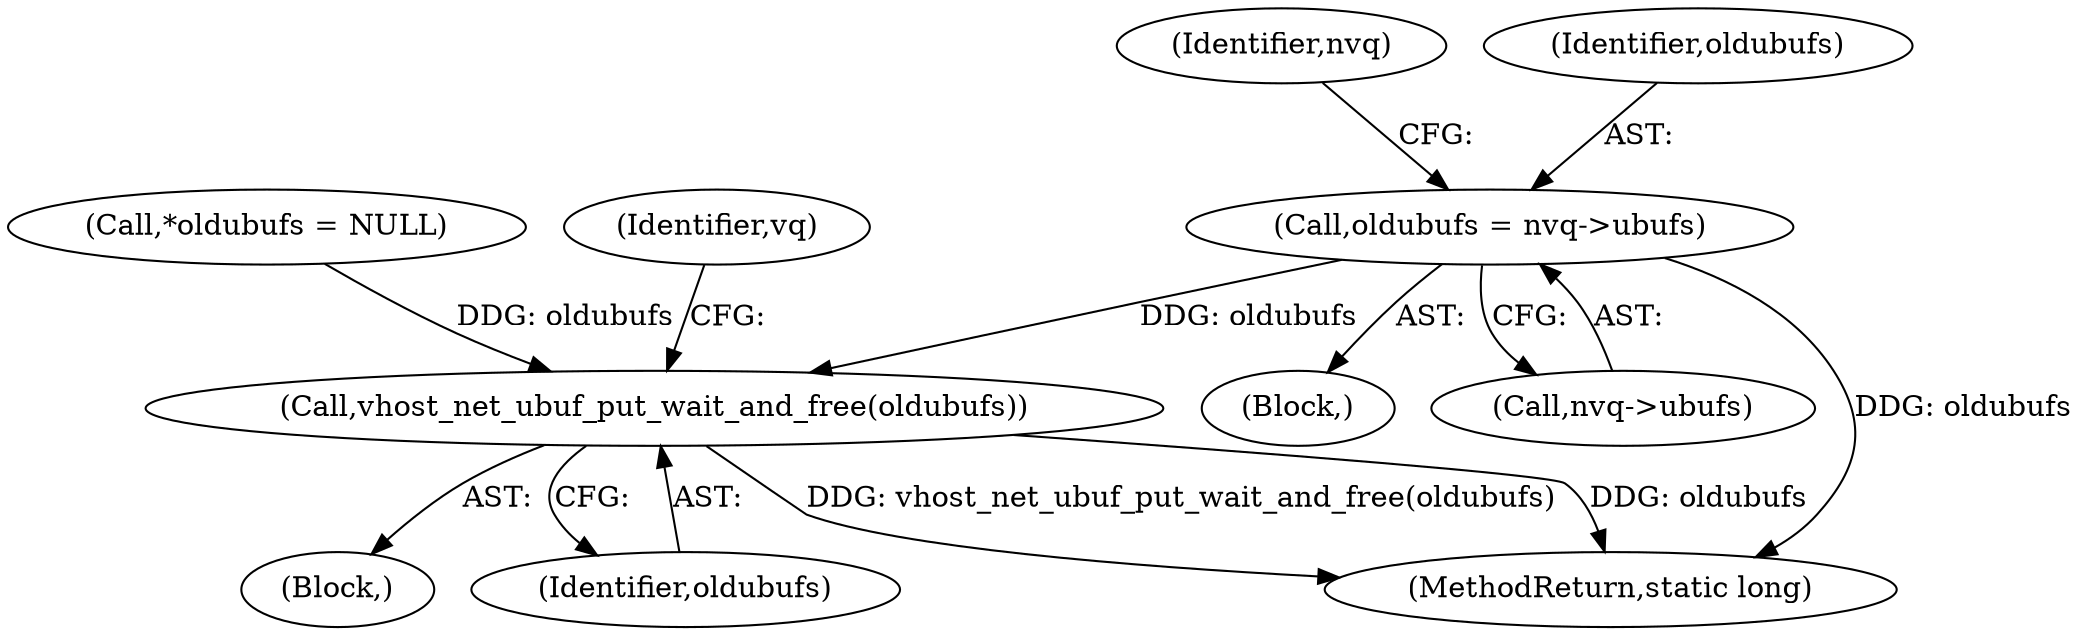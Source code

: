 digraph "0_linux_dd7633ecd553a5e304d349aa6f8eb8a0417098c5@pointer" {
"1000246" [label="(Call,oldubufs = nvq->ubufs)"];
"1000279" [label="(Call,vhost_net_ubuf_put_wait_and_free(oldubufs))"];
"1000347" [label="(MethodReturn,static long)"];
"1000113" [label="(Call,*oldubufs = NULL)"];
"1000246" [label="(Call,oldubufs = nvq->ubufs)"];
"1000253" [label="(Identifier,nvq)"];
"1000205" [label="(Block,)"];
"1000247" [label="(Identifier,oldubufs)"];
"1000278" [label="(Block,)"];
"1000280" [label="(Identifier,oldubufs)"];
"1000248" [label="(Call,nvq->ubufs)"];
"1000279" [label="(Call,vhost_net_ubuf_put_wait_and_free(oldubufs))"];
"1000284" [label="(Identifier,vq)"];
"1000246" -> "1000205"  [label="AST: "];
"1000246" -> "1000248"  [label="CFG: "];
"1000247" -> "1000246"  [label="AST: "];
"1000248" -> "1000246"  [label="AST: "];
"1000253" -> "1000246"  [label="CFG: "];
"1000246" -> "1000347"  [label="DDG: oldubufs"];
"1000246" -> "1000279"  [label="DDG: oldubufs"];
"1000279" -> "1000278"  [label="AST: "];
"1000279" -> "1000280"  [label="CFG: "];
"1000280" -> "1000279"  [label="AST: "];
"1000284" -> "1000279"  [label="CFG: "];
"1000279" -> "1000347"  [label="DDG: oldubufs"];
"1000279" -> "1000347"  [label="DDG: vhost_net_ubuf_put_wait_and_free(oldubufs)"];
"1000113" -> "1000279"  [label="DDG: oldubufs"];
}
